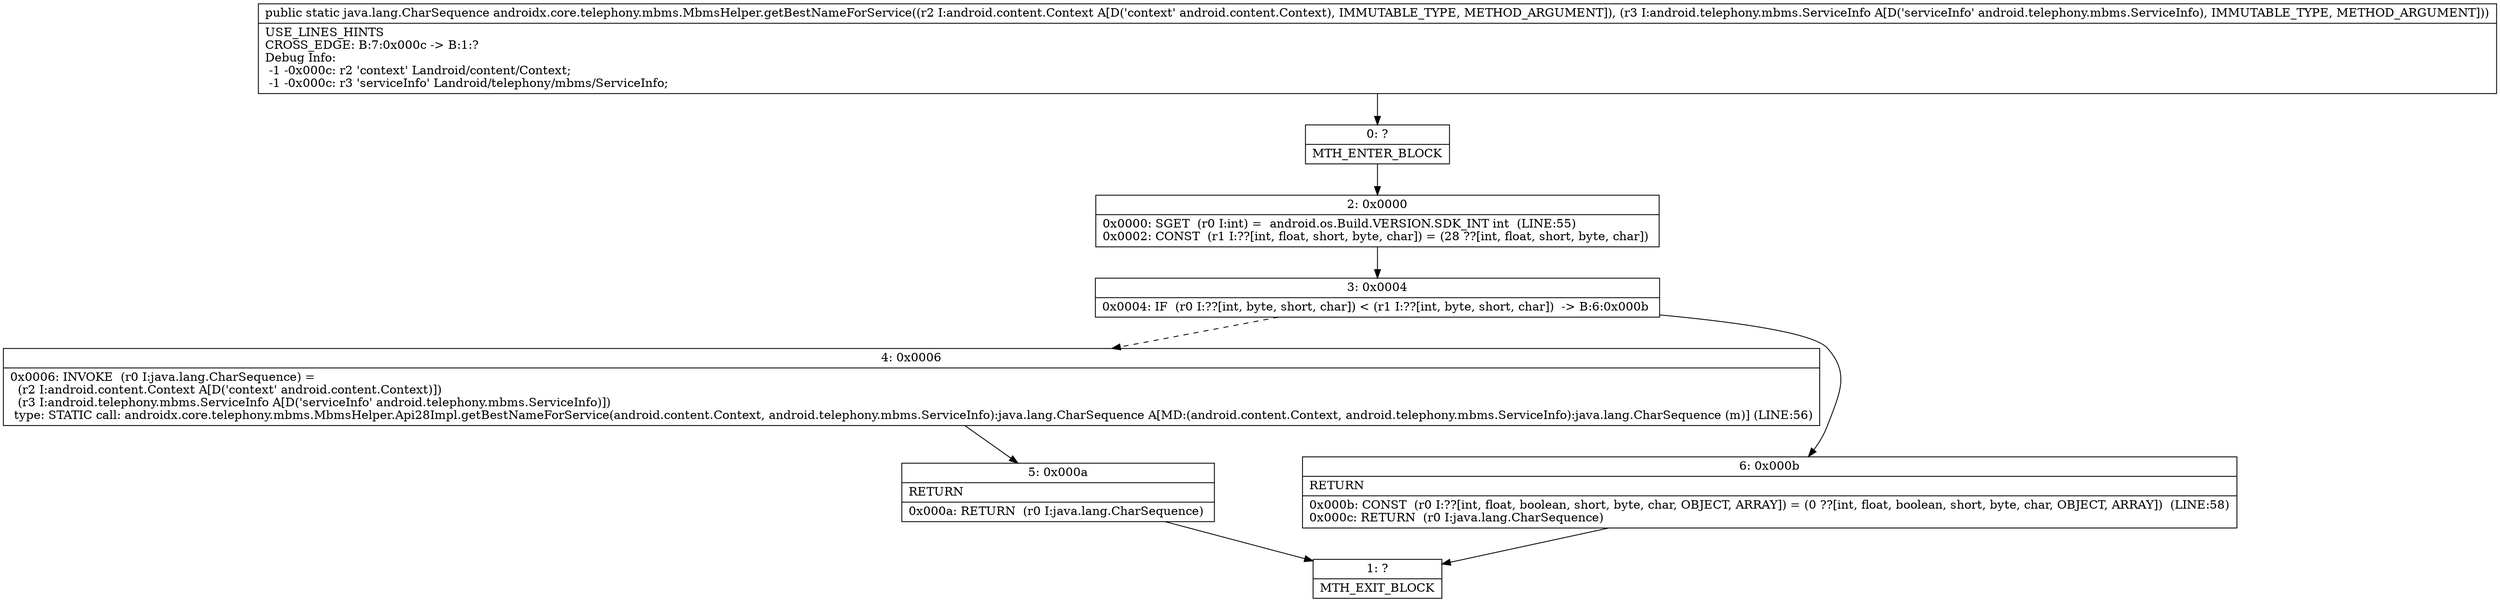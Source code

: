 digraph "CFG forandroidx.core.telephony.mbms.MbmsHelper.getBestNameForService(Landroid\/content\/Context;Landroid\/telephony\/mbms\/ServiceInfo;)Ljava\/lang\/CharSequence;" {
Node_0 [shape=record,label="{0\:\ ?|MTH_ENTER_BLOCK\l}"];
Node_2 [shape=record,label="{2\:\ 0x0000|0x0000: SGET  (r0 I:int) =  android.os.Build.VERSION.SDK_INT int  (LINE:55)\l0x0002: CONST  (r1 I:??[int, float, short, byte, char]) = (28 ??[int, float, short, byte, char]) \l}"];
Node_3 [shape=record,label="{3\:\ 0x0004|0x0004: IF  (r0 I:??[int, byte, short, char]) \< (r1 I:??[int, byte, short, char])  \-\> B:6:0x000b \l}"];
Node_4 [shape=record,label="{4\:\ 0x0006|0x0006: INVOKE  (r0 I:java.lang.CharSequence) = \l  (r2 I:android.content.Context A[D('context' android.content.Context)])\l  (r3 I:android.telephony.mbms.ServiceInfo A[D('serviceInfo' android.telephony.mbms.ServiceInfo)])\l type: STATIC call: androidx.core.telephony.mbms.MbmsHelper.Api28Impl.getBestNameForService(android.content.Context, android.telephony.mbms.ServiceInfo):java.lang.CharSequence A[MD:(android.content.Context, android.telephony.mbms.ServiceInfo):java.lang.CharSequence (m)] (LINE:56)\l}"];
Node_5 [shape=record,label="{5\:\ 0x000a|RETURN\l|0x000a: RETURN  (r0 I:java.lang.CharSequence) \l}"];
Node_1 [shape=record,label="{1\:\ ?|MTH_EXIT_BLOCK\l}"];
Node_6 [shape=record,label="{6\:\ 0x000b|RETURN\l|0x000b: CONST  (r0 I:??[int, float, boolean, short, byte, char, OBJECT, ARRAY]) = (0 ??[int, float, boolean, short, byte, char, OBJECT, ARRAY])  (LINE:58)\l0x000c: RETURN  (r0 I:java.lang.CharSequence) \l}"];
MethodNode[shape=record,label="{public static java.lang.CharSequence androidx.core.telephony.mbms.MbmsHelper.getBestNameForService((r2 I:android.content.Context A[D('context' android.content.Context), IMMUTABLE_TYPE, METHOD_ARGUMENT]), (r3 I:android.telephony.mbms.ServiceInfo A[D('serviceInfo' android.telephony.mbms.ServiceInfo), IMMUTABLE_TYPE, METHOD_ARGUMENT]))  | USE_LINES_HINTS\lCROSS_EDGE: B:7:0x000c \-\> B:1:?\lDebug Info:\l  \-1 \-0x000c: r2 'context' Landroid\/content\/Context;\l  \-1 \-0x000c: r3 'serviceInfo' Landroid\/telephony\/mbms\/ServiceInfo;\l}"];
MethodNode -> Node_0;Node_0 -> Node_2;
Node_2 -> Node_3;
Node_3 -> Node_4[style=dashed];
Node_3 -> Node_6;
Node_4 -> Node_5;
Node_5 -> Node_1;
Node_6 -> Node_1;
}


